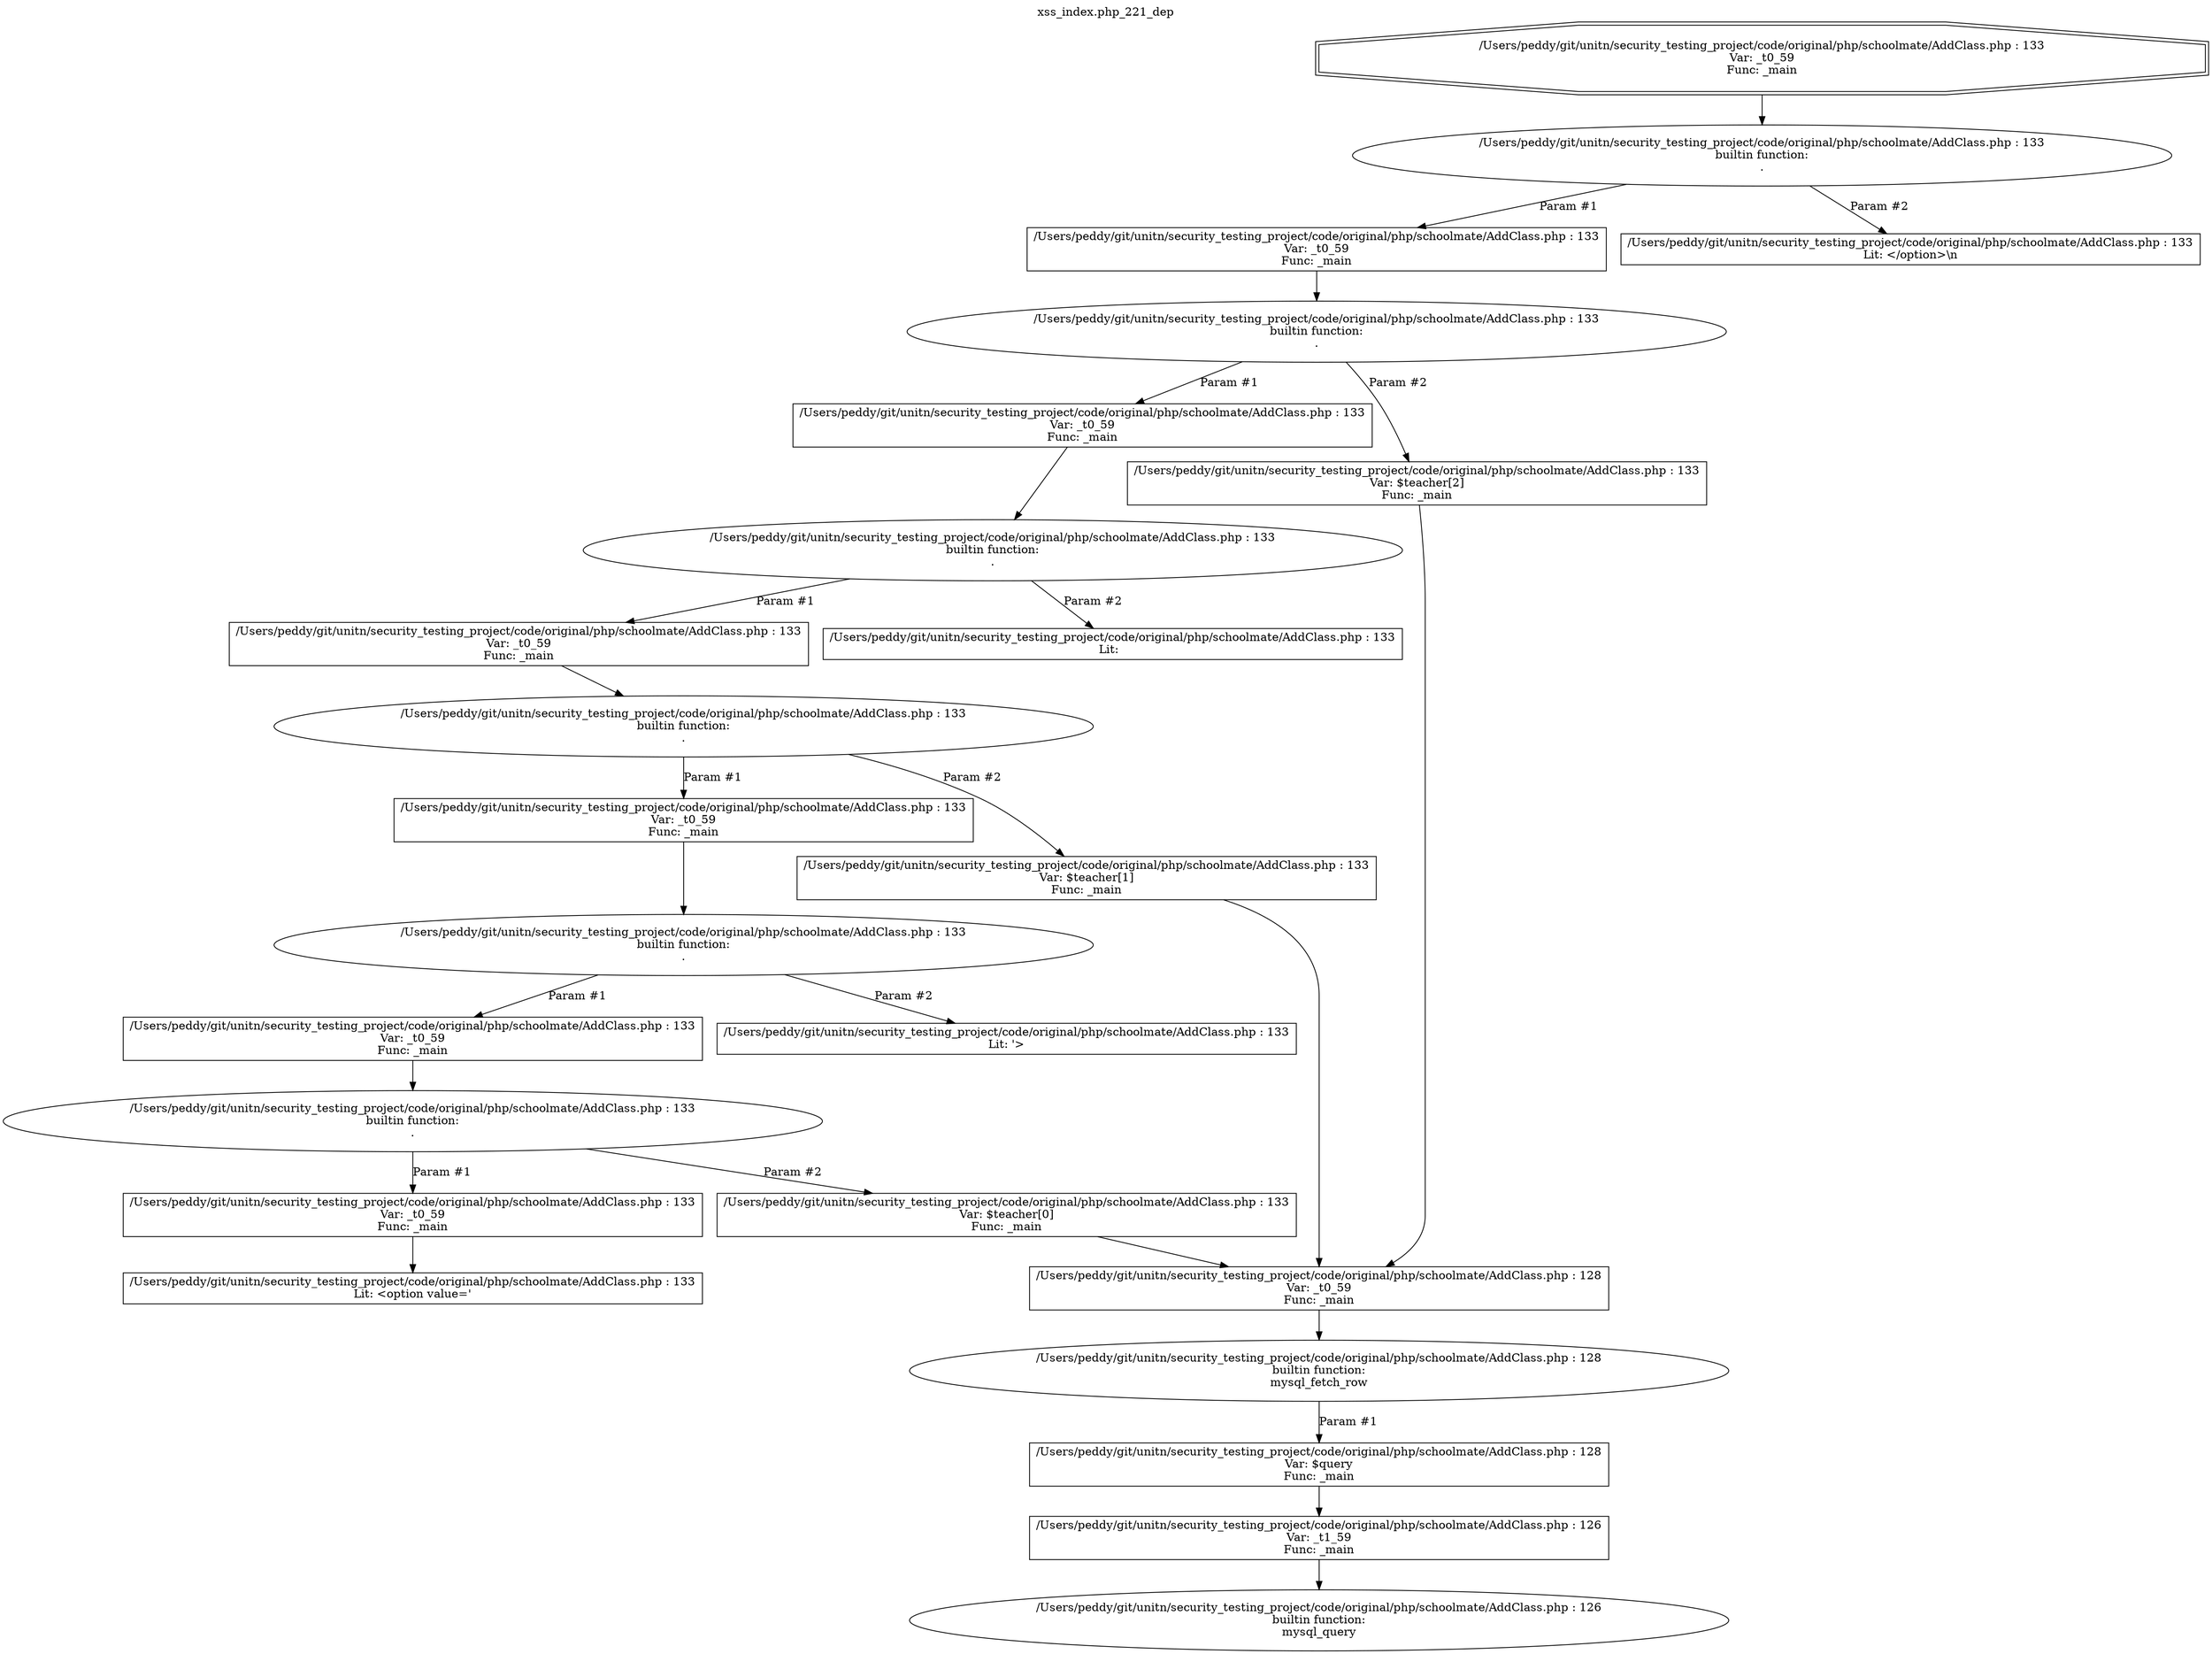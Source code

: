 digraph cfg {
  label="xss_index.php_221_dep";
  labelloc=t;
  n1 [shape=doubleoctagon, label="/Users/peddy/git/unitn/security_testing_project/code/original/php/schoolmate/AddClass.php : 133\nVar: _t0_59\nFunc: _main\n"];
  n2 [shape=ellipse, label="/Users/peddy/git/unitn/security_testing_project/code/original/php/schoolmate/AddClass.php : 133\nbuiltin function:\n.\n"];
  n3 [shape=box, label="/Users/peddy/git/unitn/security_testing_project/code/original/php/schoolmate/AddClass.php : 133\nVar: _t0_59\nFunc: _main\n"];
  n4 [shape=ellipse, label="/Users/peddy/git/unitn/security_testing_project/code/original/php/schoolmate/AddClass.php : 133\nbuiltin function:\n.\n"];
  n5 [shape=box, label="/Users/peddy/git/unitn/security_testing_project/code/original/php/schoolmate/AddClass.php : 133\nVar: _t0_59\nFunc: _main\n"];
  n6 [shape=ellipse, label="/Users/peddy/git/unitn/security_testing_project/code/original/php/schoolmate/AddClass.php : 133\nbuiltin function:\n.\n"];
  n7 [shape=box, label="/Users/peddy/git/unitn/security_testing_project/code/original/php/schoolmate/AddClass.php : 133\nVar: _t0_59\nFunc: _main\n"];
  n8 [shape=ellipse, label="/Users/peddy/git/unitn/security_testing_project/code/original/php/schoolmate/AddClass.php : 133\nbuiltin function:\n.\n"];
  n9 [shape=box, label="/Users/peddy/git/unitn/security_testing_project/code/original/php/schoolmate/AddClass.php : 133\nVar: _t0_59\nFunc: _main\n"];
  n10 [shape=ellipse, label="/Users/peddy/git/unitn/security_testing_project/code/original/php/schoolmate/AddClass.php : 133\nbuiltin function:\n.\n"];
  n11 [shape=box, label="/Users/peddy/git/unitn/security_testing_project/code/original/php/schoolmate/AddClass.php : 133\nVar: _t0_59\nFunc: _main\n"];
  n12 [shape=ellipse, label="/Users/peddy/git/unitn/security_testing_project/code/original/php/schoolmate/AddClass.php : 133\nbuiltin function:\n.\n"];
  n13 [shape=box, label="/Users/peddy/git/unitn/security_testing_project/code/original/php/schoolmate/AddClass.php : 133\nVar: _t0_59\nFunc: _main\n"];
  n14 [shape=box, label="/Users/peddy/git/unitn/security_testing_project/code/original/php/schoolmate/AddClass.php : 133\nLit: <option value='\n"];
  n15 [shape=box, label="/Users/peddy/git/unitn/security_testing_project/code/original/php/schoolmate/AddClass.php : 133\nVar: $teacher[0]\nFunc: _main\n"];
  n16 [shape=box, label="/Users/peddy/git/unitn/security_testing_project/code/original/php/schoolmate/AddClass.php : 128\nVar: _t0_59\nFunc: _main\n"];
  n17 [shape=ellipse, label="/Users/peddy/git/unitn/security_testing_project/code/original/php/schoolmate/AddClass.php : 128\nbuiltin function:\nmysql_fetch_row\n"];
  n18 [shape=box, label="/Users/peddy/git/unitn/security_testing_project/code/original/php/schoolmate/AddClass.php : 128\nVar: $query\nFunc: _main\n"];
  n19 [shape=box, label="/Users/peddy/git/unitn/security_testing_project/code/original/php/schoolmate/AddClass.php : 126\nVar: _t1_59\nFunc: _main\n"];
  n20 [shape=ellipse, label="/Users/peddy/git/unitn/security_testing_project/code/original/php/schoolmate/AddClass.php : 126\nbuiltin function:\nmysql_query\n"];
  n21 [shape=box, label="/Users/peddy/git/unitn/security_testing_project/code/original/php/schoolmate/AddClass.php : 133\nLit: '>\n"];
  n22 [shape=box, label="/Users/peddy/git/unitn/security_testing_project/code/original/php/schoolmate/AddClass.php : 133\nVar: $teacher[1]\nFunc: _main\n"];
  n23 [shape=box, label="/Users/peddy/git/unitn/security_testing_project/code/original/php/schoolmate/AddClass.php : 133\nLit:  \n"];
  n24 [shape=box, label="/Users/peddy/git/unitn/security_testing_project/code/original/php/schoolmate/AddClass.php : 133\nVar: $teacher[2]\nFunc: _main\n"];
  n25 [shape=box, label="/Users/peddy/git/unitn/security_testing_project/code/original/php/schoolmate/AddClass.php : 133\nLit: </option>\\n\n"];
  n1 -> n2;
  n3 -> n4;
  n5 -> n6;
  n7 -> n8;
  n9 -> n10;
  n11 -> n12;
  n13 -> n14;
  n12 -> n13[label="Param #1"];
  n12 -> n15[label="Param #2"];
  n16 -> n17;
  n19 -> n20;
  n18 -> n19;
  n17 -> n18[label="Param #1"];
  n15 -> n16;
  n10 -> n11[label="Param #1"];
  n10 -> n21[label="Param #2"];
  n8 -> n9[label="Param #1"];
  n8 -> n22[label="Param #2"];
  n22 -> n16;
  n6 -> n7[label="Param #1"];
  n6 -> n23[label="Param #2"];
  n4 -> n5[label="Param #1"];
  n4 -> n24[label="Param #2"];
  n24 -> n16;
  n2 -> n3[label="Param #1"];
  n2 -> n25[label="Param #2"];
}
